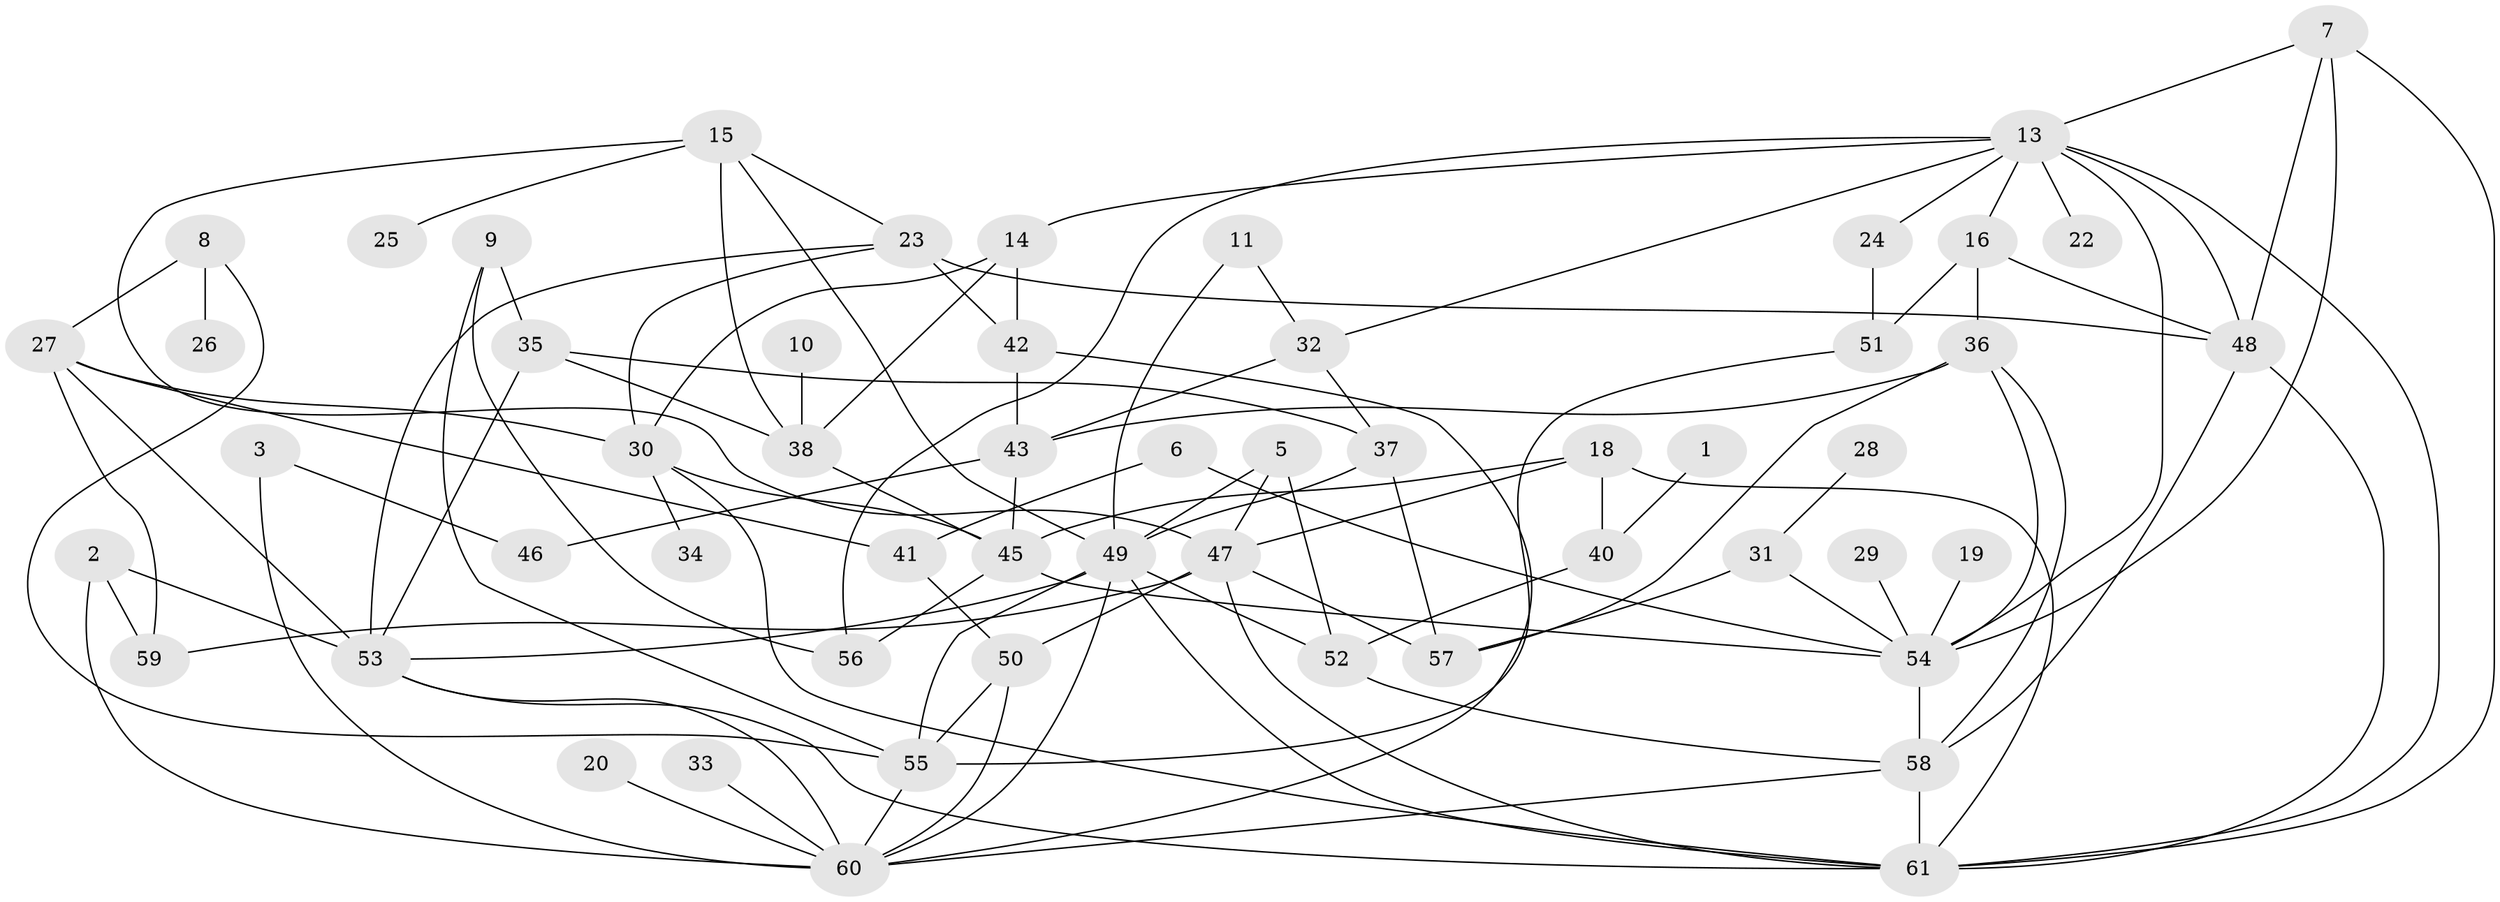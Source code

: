 // original degree distribution, {4: 0.20491803278688525, 3: 0.30327868852459017, 1: 0.14754098360655737, 6: 0.02459016393442623, 5: 0.07377049180327869, 2: 0.19672131147540983, 0: 0.04918032786885246}
// Generated by graph-tools (version 1.1) at 2025/25/03/09/25 03:25:18]
// undirected, 55 vertices, 108 edges
graph export_dot {
graph [start="1"]
  node [color=gray90,style=filled];
  1;
  2;
  3;
  5;
  6;
  7;
  8;
  9;
  10;
  11;
  13;
  14;
  15;
  16;
  18;
  19;
  20;
  22;
  23;
  24;
  25;
  26;
  27;
  28;
  29;
  30;
  31;
  32;
  33;
  34;
  35;
  36;
  37;
  38;
  40;
  41;
  42;
  43;
  45;
  46;
  47;
  48;
  49;
  50;
  51;
  52;
  53;
  54;
  55;
  56;
  57;
  58;
  59;
  60;
  61;
  1 -- 40 [weight=1.0];
  2 -- 53 [weight=1.0];
  2 -- 59 [weight=1.0];
  2 -- 60 [weight=1.0];
  3 -- 46 [weight=1.0];
  3 -- 60 [weight=1.0];
  5 -- 47 [weight=1.0];
  5 -- 49 [weight=1.0];
  5 -- 52 [weight=1.0];
  6 -- 41 [weight=1.0];
  6 -- 54 [weight=1.0];
  7 -- 13 [weight=1.0];
  7 -- 48 [weight=1.0];
  7 -- 54 [weight=1.0];
  7 -- 61 [weight=1.0];
  8 -- 26 [weight=1.0];
  8 -- 27 [weight=1.0];
  8 -- 55 [weight=1.0];
  9 -- 35 [weight=1.0];
  9 -- 55 [weight=1.0];
  9 -- 56 [weight=1.0];
  10 -- 38 [weight=1.0];
  11 -- 32 [weight=1.0];
  11 -- 49 [weight=1.0];
  13 -- 14 [weight=1.0];
  13 -- 16 [weight=1.0];
  13 -- 22 [weight=1.0];
  13 -- 24 [weight=1.0];
  13 -- 32 [weight=1.0];
  13 -- 48 [weight=1.0];
  13 -- 54 [weight=1.0];
  13 -- 56 [weight=1.0];
  13 -- 61 [weight=1.0];
  14 -- 30 [weight=1.0];
  14 -- 38 [weight=1.0];
  14 -- 42 [weight=1.0];
  15 -- 23 [weight=1.0];
  15 -- 25 [weight=1.0];
  15 -- 38 [weight=1.0];
  15 -- 47 [weight=1.0];
  15 -- 49 [weight=1.0];
  16 -- 36 [weight=1.0];
  16 -- 48 [weight=1.0];
  16 -- 51 [weight=1.0];
  18 -- 40 [weight=1.0];
  18 -- 45 [weight=1.0];
  18 -- 47 [weight=1.0];
  18 -- 61 [weight=1.0];
  19 -- 54 [weight=1.0];
  20 -- 60 [weight=1.0];
  23 -- 30 [weight=1.0];
  23 -- 42 [weight=1.0];
  23 -- 48 [weight=1.0];
  23 -- 53 [weight=1.0];
  24 -- 51 [weight=1.0];
  27 -- 30 [weight=1.0];
  27 -- 41 [weight=1.0];
  27 -- 53 [weight=1.0];
  27 -- 59 [weight=1.0];
  28 -- 31 [weight=1.0];
  29 -- 54 [weight=1.0];
  30 -- 34 [weight=1.0];
  30 -- 45 [weight=1.0];
  30 -- 61 [weight=1.0];
  31 -- 54 [weight=1.0];
  31 -- 57 [weight=1.0];
  32 -- 37 [weight=1.0];
  32 -- 43 [weight=1.0];
  33 -- 60 [weight=1.0];
  35 -- 37 [weight=1.0];
  35 -- 38 [weight=1.0];
  35 -- 53 [weight=1.0];
  36 -- 43 [weight=1.0];
  36 -- 54 [weight=1.0];
  36 -- 57 [weight=1.0];
  36 -- 58 [weight=1.0];
  37 -- 49 [weight=1.0];
  37 -- 57 [weight=1.0];
  38 -- 45 [weight=1.0];
  40 -- 52 [weight=1.0];
  41 -- 50 [weight=1.0];
  42 -- 43 [weight=1.0];
  42 -- 60 [weight=1.0];
  43 -- 45 [weight=1.0];
  43 -- 46 [weight=1.0];
  45 -- 54 [weight=1.0];
  45 -- 56 [weight=1.0];
  47 -- 50 [weight=1.0];
  47 -- 57 [weight=1.0];
  47 -- 59 [weight=1.0];
  47 -- 61 [weight=1.0];
  48 -- 58 [weight=1.0];
  48 -- 61 [weight=1.0];
  49 -- 52 [weight=1.0];
  49 -- 53 [weight=1.0];
  49 -- 55 [weight=2.0];
  49 -- 60 [weight=1.0];
  49 -- 61 [weight=1.0];
  50 -- 55 [weight=1.0];
  50 -- 60 [weight=1.0];
  51 -- 55 [weight=1.0];
  52 -- 58 [weight=1.0];
  53 -- 60 [weight=1.0];
  53 -- 61 [weight=1.0];
  54 -- 58 [weight=1.0];
  55 -- 60 [weight=1.0];
  58 -- 60 [weight=1.0];
  58 -- 61 [weight=1.0];
}
